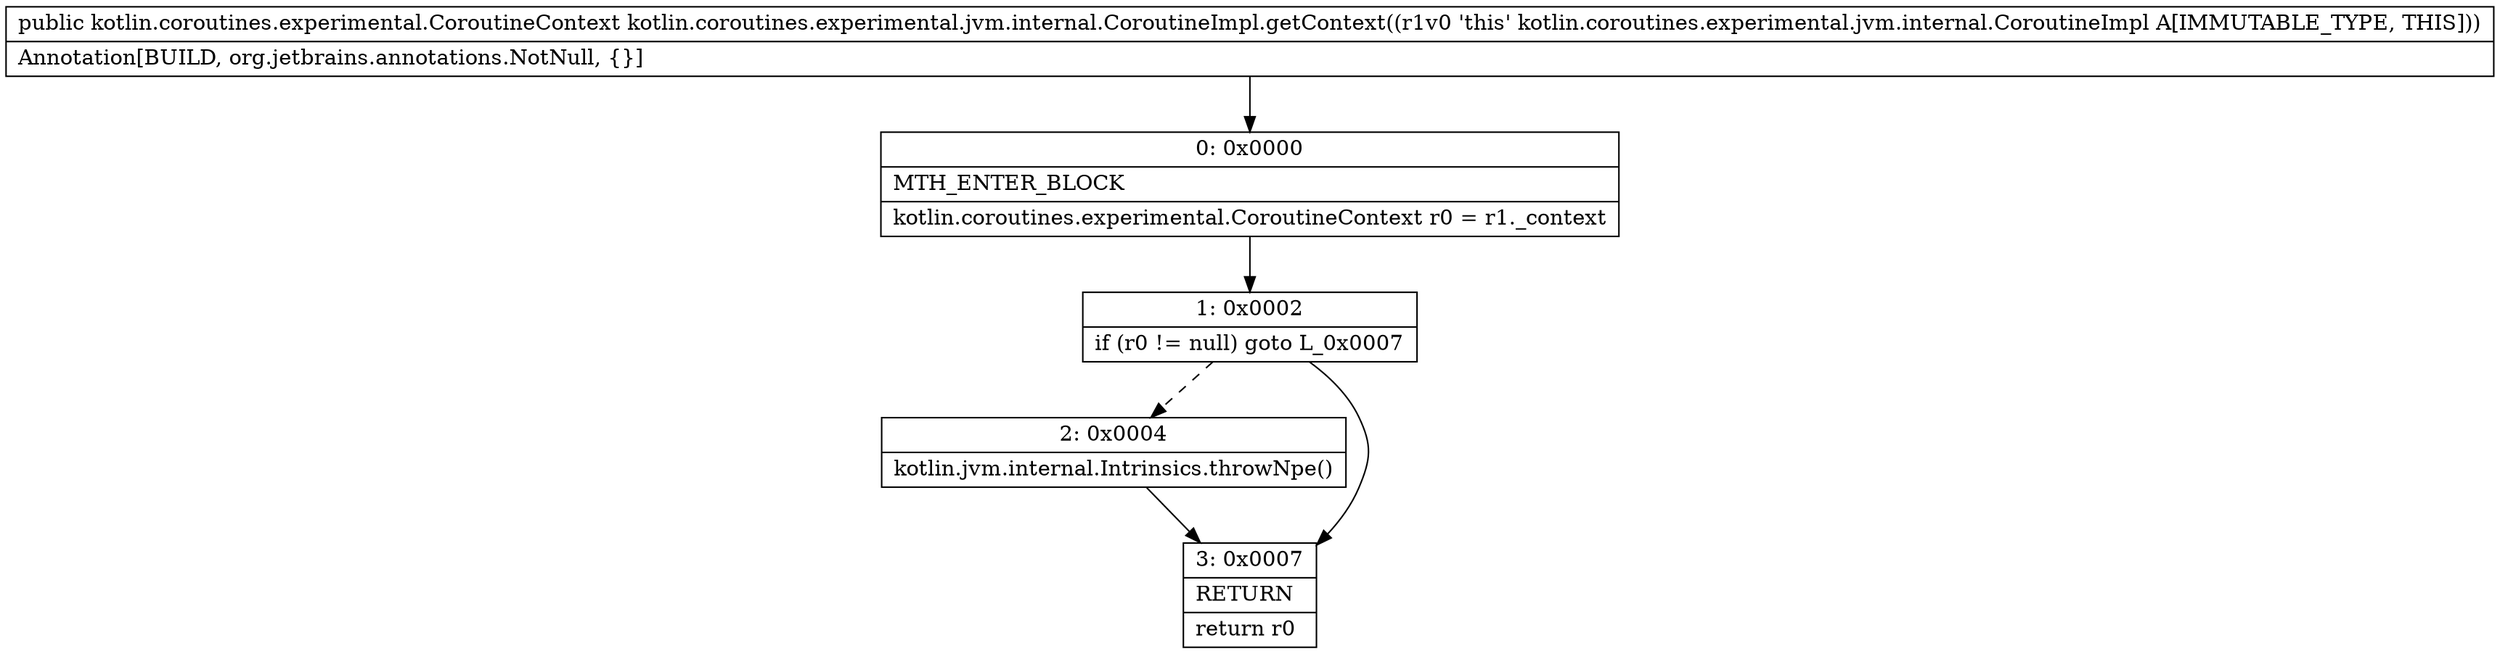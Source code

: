 digraph "CFG forkotlin.coroutines.experimental.jvm.internal.CoroutineImpl.getContext()Lkotlin\/coroutines\/experimental\/CoroutineContext;" {
Node_0 [shape=record,label="{0\:\ 0x0000|MTH_ENTER_BLOCK\l|kotlin.coroutines.experimental.CoroutineContext r0 = r1._context\l}"];
Node_1 [shape=record,label="{1\:\ 0x0002|if (r0 != null) goto L_0x0007\l}"];
Node_2 [shape=record,label="{2\:\ 0x0004|kotlin.jvm.internal.Intrinsics.throwNpe()\l}"];
Node_3 [shape=record,label="{3\:\ 0x0007|RETURN\l|return r0\l}"];
MethodNode[shape=record,label="{public kotlin.coroutines.experimental.CoroutineContext kotlin.coroutines.experimental.jvm.internal.CoroutineImpl.getContext((r1v0 'this' kotlin.coroutines.experimental.jvm.internal.CoroutineImpl A[IMMUTABLE_TYPE, THIS]))  | Annotation[BUILD, org.jetbrains.annotations.NotNull, \{\}]\l}"];
MethodNode -> Node_0;
Node_0 -> Node_1;
Node_1 -> Node_2[style=dashed];
Node_1 -> Node_3;
Node_2 -> Node_3;
}

